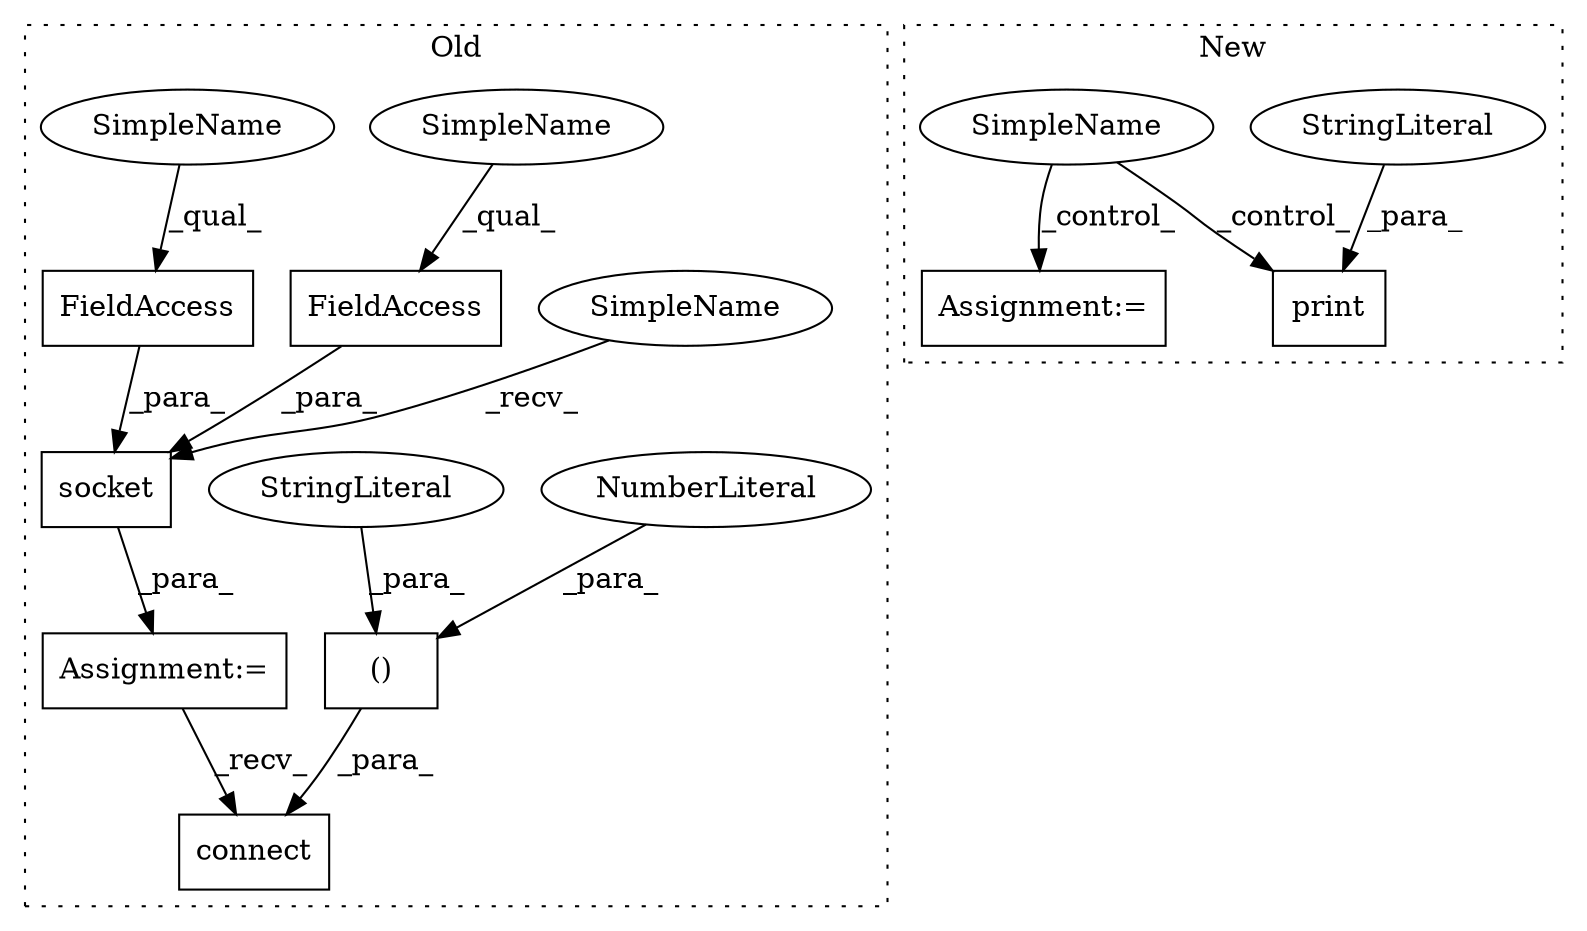 digraph G {
subgraph cluster0 {
1 [label="socket" a="32" s="10099,10139" l="7,1" shape="box"];
3 [label="FieldAccess" a="22" s="10106" l="14" shape="box"];
5 [label="connect" a="32" s="10163,10206" l="15,2" shape="box"];
6 [label="Assignment:=" a="7" s="10091" l="1" shape="box"];
7 [label="()" a="106" s="10178" l="28" shape="box"];
8 [label="FieldAccess" a="22" s="10121" l="18" shape="box"];
11 [label="NumberLiteral" a="34" s="10202" l="4" shape="ellipse"];
12 [label="StringLiteral" a="45" s="10178" l="11" shape="ellipse"];
13 [label="SimpleName" a="42" s="10092" l="6" shape="ellipse"];
14 [label="SimpleName" a="42" s="10106" l="6" shape="ellipse"];
15 [label="SimpleName" a="42" s="10121" l="6" shape="ellipse"];
label = "Old";
style="dotted";
}
subgraph cluster1 {
2 [label="print" a="32" s="11656,11682" l="6,1" shape="box"];
4 [label="StringLiteral" a="45" s="11662" l="20" shape="ellipse"];
9 [label="SimpleName" a="42" s="" l="" shape="ellipse"];
10 [label="Assignment:=" a="7" s="11378" l="1" shape="box"];
label = "New";
style="dotted";
}
1 -> 6 [label="_para_"];
3 -> 1 [label="_para_"];
4 -> 2 [label="_para_"];
6 -> 5 [label="_recv_"];
7 -> 5 [label="_para_"];
8 -> 1 [label="_para_"];
9 -> 2 [label="_control_"];
9 -> 10 [label="_control_"];
11 -> 7 [label="_para_"];
12 -> 7 [label="_para_"];
13 -> 1 [label="_recv_"];
14 -> 3 [label="_qual_"];
15 -> 8 [label="_qual_"];
}
